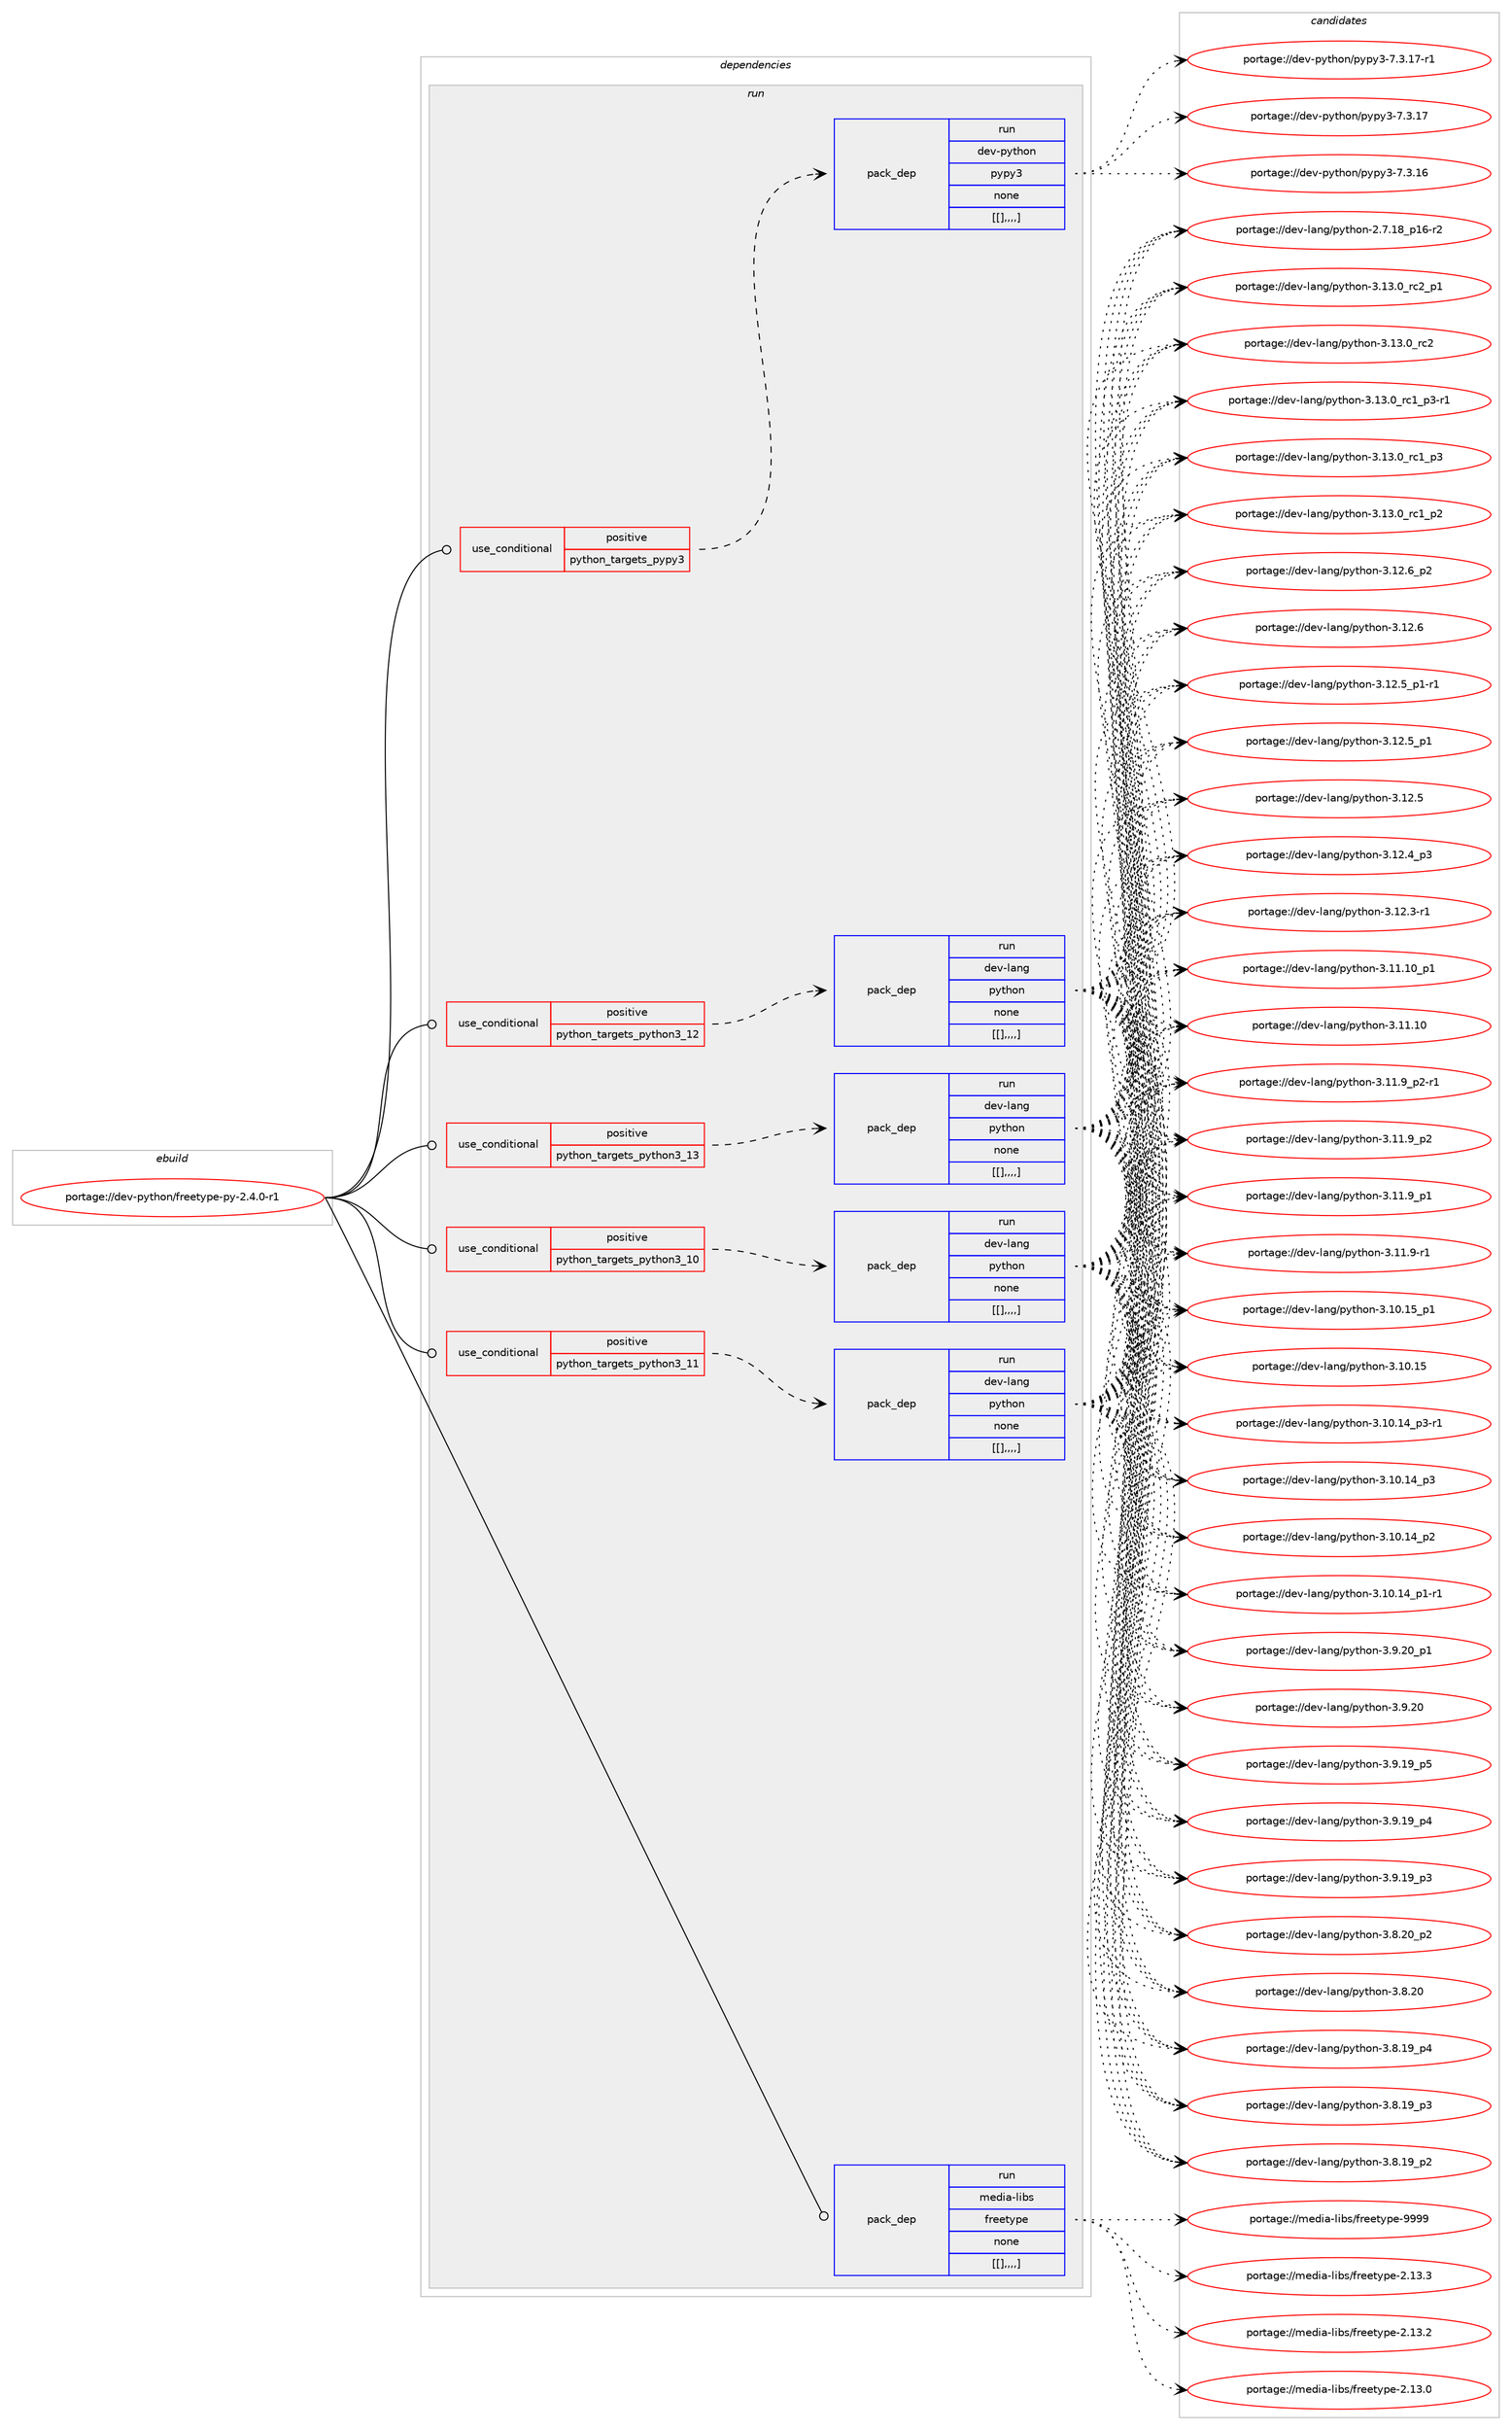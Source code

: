 digraph prolog {

# *************
# Graph options
# *************

newrank=true;
concentrate=true;
compound=true;
graph [rankdir=LR,fontname=Helvetica,fontsize=10,ranksep=1.5];#, ranksep=2.5, nodesep=0.2];
edge  [arrowhead=vee];
node  [fontname=Helvetica,fontsize=10];

# **********
# The ebuild
# **********

subgraph cluster_leftcol {
color=gray;
label=<<i>ebuild</i>>;
id [label="portage://dev-python/freetype-py-2.4.0-r1", color=red, width=4, href="../dev-python/freetype-py-2.4.0-r1.svg"];
}

# ****************
# The dependencies
# ****************

subgraph cluster_midcol {
color=gray;
label=<<i>dependencies</i>>;
subgraph cluster_compile {
fillcolor="#eeeeee";
style=filled;
label=<<i>compile</i>>;
}
subgraph cluster_compileandrun {
fillcolor="#eeeeee";
style=filled;
label=<<i>compile and run</i>>;
}
subgraph cluster_run {
fillcolor="#eeeeee";
style=filled;
label=<<i>run</i>>;
subgraph cond34090 {
dependency148474 [label=<<TABLE BORDER="0" CELLBORDER="1" CELLSPACING="0" CELLPADDING="4"><TR><TD ROWSPAN="3" CELLPADDING="10">use_conditional</TD></TR><TR><TD>positive</TD></TR><TR><TD>python_targets_pypy3</TD></TR></TABLE>>, shape=none, color=red];
subgraph pack113170 {
dependency148475 [label=<<TABLE BORDER="0" CELLBORDER="1" CELLSPACING="0" CELLPADDING="4" WIDTH="220"><TR><TD ROWSPAN="6" CELLPADDING="30">pack_dep</TD></TR><TR><TD WIDTH="110">run</TD></TR><TR><TD>dev-python</TD></TR><TR><TD>pypy3</TD></TR><TR><TD>none</TD></TR><TR><TD>[[],,,,]</TD></TR></TABLE>>, shape=none, color=blue];
}
dependency148474:e -> dependency148475:w [weight=20,style="dashed",arrowhead="vee"];
}
id:e -> dependency148474:w [weight=20,style="solid",arrowhead="odot"];
subgraph cond34091 {
dependency148476 [label=<<TABLE BORDER="0" CELLBORDER="1" CELLSPACING="0" CELLPADDING="4"><TR><TD ROWSPAN="3" CELLPADDING="10">use_conditional</TD></TR><TR><TD>positive</TD></TR><TR><TD>python_targets_python3_10</TD></TR></TABLE>>, shape=none, color=red];
subgraph pack113171 {
dependency148477 [label=<<TABLE BORDER="0" CELLBORDER="1" CELLSPACING="0" CELLPADDING="4" WIDTH="220"><TR><TD ROWSPAN="6" CELLPADDING="30">pack_dep</TD></TR><TR><TD WIDTH="110">run</TD></TR><TR><TD>dev-lang</TD></TR><TR><TD>python</TD></TR><TR><TD>none</TD></TR><TR><TD>[[],,,,]</TD></TR></TABLE>>, shape=none, color=blue];
}
dependency148476:e -> dependency148477:w [weight=20,style="dashed",arrowhead="vee"];
}
id:e -> dependency148476:w [weight=20,style="solid",arrowhead="odot"];
subgraph cond34092 {
dependency148478 [label=<<TABLE BORDER="0" CELLBORDER="1" CELLSPACING="0" CELLPADDING="4"><TR><TD ROWSPAN="3" CELLPADDING="10">use_conditional</TD></TR><TR><TD>positive</TD></TR><TR><TD>python_targets_python3_11</TD></TR></TABLE>>, shape=none, color=red];
subgraph pack113172 {
dependency148479 [label=<<TABLE BORDER="0" CELLBORDER="1" CELLSPACING="0" CELLPADDING="4" WIDTH="220"><TR><TD ROWSPAN="6" CELLPADDING="30">pack_dep</TD></TR><TR><TD WIDTH="110">run</TD></TR><TR><TD>dev-lang</TD></TR><TR><TD>python</TD></TR><TR><TD>none</TD></TR><TR><TD>[[],,,,]</TD></TR></TABLE>>, shape=none, color=blue];
}
dependency148478:e -> dependency148479:w [weight=20,style="dashed",arrowhead="vee"];
}
id:e -> dependency148478:w [weight=20,style="solid",arrowhead="odot"];
subgraph cond34093 {
dependency148480 [label=<<TABLE BORDER="0" CELLBORDER="1" CELLSPACING="0" CELLPADDING="4"><TR><TD ROWSPAN="3" CELLPADDING="10">use_conditional</TD></TR><TR><TD>positive</TD></TR><TR><TD>python_targets_python3_12</TD></TR></TABLE>>, shape=none, color=red];
subgraph pack113173 {
dependency148481 [label=<<TABLE BORDER="0" CELLBORDER="1" CELLSPACING="0" CELLPADDING="4" WIDTH="220"><TR><TD ROWSPAN="6" CELLPADDING="30">pack_dep</TD></TR><TR><TD WIDTH="110">run</TD></TR><TR><TD>dev-lang</TD></TR><TR><TD>python</TD></TR><TR><TD>none</TD></TR><TR><TD>[[],,,,]</TD></TR></TABLE>>, shape=none, color=blue];
}
dependency148480:e -> dependency148481:w [weight=20,style="dashed",arrowhead="vee"];
}
id:e -> dependency148480:w [weight=20,style="solid",arrowhead="odot"];
subgraph cond34094 {
dependency148482 [label=<<TABLE BORDER="0" CELLBORDER="1" CELLSPACING="0" CELLPADDING="4"><TR><TD ROWSPAN="3" CELLPADDING="10">use_conditional</TD></TR><TR><TD>positive</TD></TR><TR><TD>python_targets_python3_13</TD></TR></TABLE>>, shape=none, color=red];
subgraph pack113174 {
dependency148483 [label=<<TABLE BORDER="0" CELLBORDER="1" CELLSPACING="0" CELLPADDING="4" WIDTH="220"><TR><TD ROWSPAN="6" CELLPADDING="30">pack_dep</TD></TR><TR><TD WIDTH="110">run</TD></TR><TR><TD>dev-lang</TD></TR><TR><TD>python</TD></TR><TR><TD>none</TD></TR><TR><TD>[[],,,,]</TD></TR></TABLE>>, shape=none, color=blue];
}
dependency148482:e -> dependency148483:w [weight=20,style="dashed",arrowhead="vee"];
}
id:e -> dependency148482:w [weight=20,style="solid",arrowhead="odot"];
subgraph pack113175 {
dependency148484 [label=<<TABLE BORDER="0" CELLBORDER="1" CELLSPACING="0" CELLPADDING="4" WIDTH="220"><TR><TD ROWSPAN="6" CELLPADDING="30">pack_dep</TD></TR><TR><TD WIDTH="110">run</TD></TR><TR><TD>media-libs</TD></TR><TR><TD>freetype</TD></TR><TR><TD>none</TD></TR><TR><TD>[[],,,,]</TD></TR></TABLE>>, shape=none, color=blue];
}
id:e -> dependency148484:w [weight=20,style="solid",arrowhead="odot"];
}
}

# **************
# The candidates
# **************

subgraph cluster_choices {
rank=same;
color=gray;
label=<<i>candidates</i>>;

subgraph choice113170 {
color=black;
nodesep=1;
choice100101118451121211161041111104711212111212151455546514649554511449 [label="portage://dev-python/pypy3-7.3.17-r1", color=red, width=4,href="../dev-python/pypy3-7.3.17-r1.svg"];
choice10010111845112121116104111110471121211121215145554651464955 [label="portage://dev-python/pypy3-7.3.17", color=red, width=4,href="../dev-python/pypy3-7.3.17.svg"];
choice10010111845112121116104111110471121211121215145554651464954 [label="portage://dev-python/pypy3-7.3.16", color=red, width=4,href="../dev-python/pypy3-7.3.16.svg"];
dependency148475:e -> choice100101118451121211161041111104711212111212151455546514649554511449:w [style=dotted,weight="100"];
dependency148475:e -> choice10010111845112121116104111110471121211121215145554651464955:w [style=dotted,weight="100"];
dependency148475:e -> choice10010111845112121116104111110471121211121215145554651464954:w [style=dotted,weight="100"];
}
subgraph choice113171 {
color=black;
nodesep=1;
choice100101118451089711010347112121116104111110455146495146489511499509511249 [label="portage://dev-lang/python-3.13.0_rc2_p1", color=red, width=4,href="../dev-lang/python-3.13.0_rc2_p1.svg"];
choice10010111845108971101034711212111610411111045514649514648951149950 [label="portage://dev-lang/python-3.13.0_rc2", color=red, width=4,href="../dev-lang/python-3.13.0_rc2.svg"];
choice1001011184510897110103471121211161041111104551464951464895114994995112514511449 [label="portage://dev-lang/python-3.13.0_rc1_p3-r1", color=red, width=4,href="../dev-lang/python-3.13.0_rc1_p3-r1.svg"];
choice100101118451089711010347112121116104111110455146495146489511499499511251 [label="portage://dev-lang/python-3.13.0_rc1_p3", color=red, width=4,href="../dev-lang/python-3.13.0_rc1_p3.svg"];
choice100101118451089711010347112121116104111110455146495146489511499499511250 [label="portage://dev-lang/python-3.13.0_rc1_p2", color=red, width=4,href="../dev-lang/python-3.13.0_rc1_p2.svg"];
choice100101118451089711010347112121116104111110455146495046549511250 [label="portage://dev-lang/python-3.12.6_p2", color=red, width=4,href="../dev-lang/python-3.12.6_p2.svg"];
choice10010111845108971101034711212111610411111045514649504654 [label="portage://dev-lang/python-3.12.6", color=red, width=4,href="../dev-lang/python-3.12.6.svg"];
choice1001011184510897110103471121211161041111104551464950465395112494511449 [label="portage://dev-lang/python-3.12.5_p1-r1", color=red, width=4,href="../dev-lang/python-3.12.5_p1-r1.svg"];
choice100101118451089711010347112121116104111110455146495046539511249 [label="portage://dev-lang/python-3.12.5_p1", color=red, width=4,href="../dev-lang/python-3.12.5_p1.svg"];
choice10010111845108971101034711212111610411111045514649504653 [label="portage://dev-lang/python-3.12.5", color=red, width=4,href="../dev-lang/python-3.12.5.svg"];
choice100101118451089711010347112121116104111110455146495046529511251 [label="portage://dev-lang/python-3.12.4_p3", color=red, width=4,href="../dev-lang/python-3.12.4_p3.svg"];
choice100101118451089711010347112121116104111110455146495046514511449 [label="portage://dev-lang/python-3.12.3-r1", color=red, width=4,href="../dev-lang/python-3.12.3-r1.svg"];
choice10010111845108971101034711212111610411111045514649494649489511249 [label="portage://dev-lang/python-3.11.10_p1", color=red, width=4,href="../dev-lang/python-3.11.10_p1.svg"];
choice1001011184510897110103471121211161041111104551464949464948 [label="portage://dev-lang/python-3.11.10", color=red, width=4,href="../dev-lang/python-3.11.10.svg"];
choice1001011184510897110103471121211161041111104551464949465795112504511449 [label="portage://dev-lang/python-3.11.9_p2-r1", color=red, width=4,href="../dev-lang/python-3.11.9_p2-r1.svg"];
choice100101118451089711010347112121116104111110455146494946579511250 [label="portage://dev-lang/python-3.11.9_p2", color=red, width=4,href="../dev-lang/python-3.11.9_p2.svg"];
choice100101118451089711010347112121116104111110455146494946579511249 [label="portage://dev-lang/python-3.11.9_p1", color=red, width=4,href="../dev-lang/python-3.11.9_p1.svg"];
choice100101118451089711010347112121116104111110455146494946574511449 [label="portage://dev-lang/python-3.11.9-r1", color=red, width=4,href="../dev-lang/python-3.11.9-r1.svg"];
choice10010111845108971101034711212111610411111045514649484649539511249 [label="portage://dev-lang/python-3.10.15_p1", color=red, width=4,href="../dev-lang/python-3.10.15_p1.svg"];
choice1001011184510897110103471121211161041111104551464948464953 [label="portage://dev-lang/python-3.10.15", color=red, width=4,href="../dev-lang/python-3.10.15.svg"];
choice100101118451089711010347112121116104111110455146494846495295112514511449 [label="portage://dev-lang/python-3.10.14_p3-r1", color=red, width=4,href="../dev-lang/python-3.10.14_p3-r1.svg"];
choice10010111845108971101034711212111610411111045514649484649529511251 [label="portage://dev-lang/python-3.10.14_p3", color=red, width=4,href="../dev-lang/python-3.10.14_p3.svg"];
choice10010111845108971101034711212111610411111045514649484649529511250 [label="portage://dev-lang/python-3.10.14_p2", color=red, width=4,href="../dev-lang/python-3.10.14_p2.svg"];
choice100101118451089711010347112121116104111110455146494846495295112494511449 [label="portage://dev-lang/python-3.10.14_p1-r1", color=red, width=4,href="../dev-lang/python-3.10.14_p1-r1.svg"];
choice100101118451089711010347112121116104111110455146574650489511249 [label="portage://dev-lang/python-3.9.20_p1", color=red, width=4,href="../dev-lang/python-3.9.20_p1.svg"];
choice10010111845108971101034711212111610411111045514657465048 [label="portage://dev-lang/python-3.9.20", color=red, width=4,href="../dev-lang/python-3.9.20.svg"];
choice100101118451089711010347112121116104111110455146574649579511253 [label="portage://dev-lang/python-3.9.19_p5", color=red, width=4,href="../dev-lang/python-3.9.19_p5.svg"];
choice100101118451089711010347112121116104111110455146574649579511252 [label="portage://dev-lang/python-3.9.19_p4", color=red, width=4,href="../dev-lang/python-3.9.19_p4.svg"];
choice100101118451089711010347112121116104111110455146574649579511251 [label="portage://dev-lang/python-3.9.19_p3", color=red, width=4,href="../dev-lang/python-3.9.19_p3.svg"];
choice100101118451089711010347112121116104111110455146564650489511250 [label="portage://dev-lang/python-3.8.20_p2", color=red, width=4,href="../dev-lang/python-3.8.20_p2.svg"];
choice10010111845108971101034711212111610411111045514656465048 [label="portage://dev-lang/python-3.8.20", color=red, width=4,href="../dev-lang/python-3.8.20.svg"];
choice100101118451089711010347112121116104111110455146564649579511252 [label="portage://dev-lang/python-3.8.19_p4", color=red, width=4,href="../dev-lang/python-3.8.19_p4.svg"];
choice100101118451089711010347112121116104111110455146564649579511251 [label="portage://dev-lang/python-3.8.19_p3", color=red, width=4,href="../dev-lang/python-3.8.19_p3.svg"];
choice100101118451089711010347112121116104111110455146564649579511250 [label="portage://dev-lang/python-3.8.19_p2", color=red, width=4,href="../dev-lang/python-3.8.19_p2.svg"];
choice100101118451089711010347112121116104111110455046554649569511249544511450 [label="portage://dev-lang/python-2.7.18_p16-r2", color=red, width=4,href="../dev-lang/python-2.7.18_p16-r2.svg"];
dependency148477:e -> choice100101118451089711010347112121116104111110455146495146489511499509511249:w [style=dotted,weight="100"];
dependency148477:e -> choice10010111845108971101034711212111610411111045514649514648951149950:w [style=dotted,weight="100"];
dependency148477:e -> choice1001011184510897110103471121211161041111104551464951464895114994995112514511449:w [style=dotted,weight="100"];
dependency148477:e -> choice100101118451089711010347112121116104111110455146495146489511499499511251:w [style=dotted,weight="100"];
dependency148477:e -> choice100101118451089711010347112121116104111110455146495146489511499499511250:w [style=dotted,weight="100"];
dependency148477:e -> choice100101118451089711010347112121116104111110455146495046549511250:w [style=dotted,weight="100"];
dependency148477:e -> choice10010111845108971101034711212111610411111045514649504654:w [style=dotted,weight="100"];
dependency148477:e -> choice1001011184510897110103471121211161041111104551464950465395112494511449:w [style=dotted,weight="100"];
dependency148477:e -> choice100101118451089711010347112121116104111110455146495046539511249:w [style=dotted,weight="100"];
dependency148477:e -> choice10010111845108971101034711212111610411111045514649504653:w [style=dotted,weight="100"];
dependency148477:e -> choice100101118451089711010347112121116104111110455146495046529511251:w [style=dotted,weight="100"];
dependency148477:e -> choice100101118451089711010347112121116104111110455146495046514511449:w [style=dotted,weight="100"];
dependency148477:e -> choice10010111845108971101034711212111610411111045514649494649489511249:w [style=dotted,weight="100"];
dependency148477:e -> choice1001011184510897110103471121211161041111104551464949464948:w [style=dotted,weight="100"];
dependency148477:e -> choice1001011184510897110103471121211161041111104551464949465795112504511449:w [style=dotted,weight="100"];
dependency148477:e -> choice100101118451089711010347112121116104111110455146494946579511250:w [style=dotted,weight="100"];
dependency148477:e -> choice100101118451089711010347112121116104111110455146494946579511249:w [style=dotted,weight="100"];
dependency148477:e -> choice100101118451089711010347112121116104111110455146494946574511449:w [style=dotted,weight="100"];
dependency148477:e -> choice10010111845108971101034711212111610411111045514649484649539511249:w [style=dotted,weight="100"];
dependency148477:e -> choice1001011184510897110103471121211161041111104551464948464953:w [style=dotted,weight="100"];
dependency148477:e -> choice100101118451089711010347112121116104111110455146494846495295112514511449:w [style=dotted,weight="100"];
dependency148477:e -> choice10010111845108971101034711212111610411111045514649484649529511251:w [style=dotted,weight="100"];
dependency148477:e -> choice10010111845108971101034711212111610411111045514649484649529511250:w [style=dotted,weight="100"];
dependency148477:e -> choice100101118451089711010347112121116104111110455146494846495295112494511449:w [style=dotted,weight="100"];
dependency148477:e -> choice100101118451089711010347112121116104111110455146574650489511249:w [style=dotted,weight="100"];
dependency148477:e -> choice10010111845108971101034711212111610411111045514657465048:w [style=dotted,weight="100"];
dependency148477:e -> choice100101118451089711010347112121116104111110455146574649579511253:w [style=dotted,weight="100"];
dependency148477:e -> choice100101118451089711010347112121116104111110455146574649579511252:w [style=dotted,weight="100"];
dependency148477:e -> choice100101118451089711010347112121116104111110455146574649579511251:w [style=dotted,weight="100"];
dependency148477:e -> choice100101118451089711010347112121116104111110455146564650489511250:w [style=dotted,weight="100"];
dependency148477:e -> choice10010111845108971101034711212111610411111045514656465048:w [style=dotted,weight="100"];
dependency148477:e -> choice100101118451089711010347112121116104111110455146564649579511252:w [style=dotted,weight="100"];
dependency148477:e -> choice100101118451089711010347112121116104111110455146564649579511251:w [style=dotted,weight="100"];
dependency148477:e -> choice100101118451089711010347112121116104111110455146564649579511250:w [style=dotted,weight="100"];
dependency148477:e -> choice100101118451089711010347112121116104111110455046554649569511249544511450:w [style=dotted,weight="100"];
}
subgraph choice113172 {
color=black;
nodesep=1;
choice100101118451089711010347112121116104111110455146495146489511499509511249 [label="portage://dev-lang/python-3.13.0_rc2_p1", color=red, width=4,href="../dev-lang/python-3.13.0_rc2_p1.svg"];
choice10010111845108971101034711212111610411111045514649514648951149950 [label="portage://dev-lang/python-3.13.0_rc2", color=red, width=4,href="../dev-lang/python-3.13.0_rc2.svg"];
choice1001011184510897110103471121211161041111104551464951464895114994995112514511449 [label="portage://dev-lang/python-3.13.0_rc1_p3-r1", color=red, width=4,href="../dev-lang/python-3.13.0_rc1_p3-r1.svg"];
choice100101118451089711010347112121116104111110455146495146489511499499511251 [label="portage://dev-lang/python-3.13.0_rc1_p3", color=red, width=4,href="../dev-lang/python-3.13.0_rc1_p3.svg"];
choice100101118451089711010347112121116104111110455146495146489511499499511250 [label="portage://dev-lang/python-3.13.0_rc1_p2", color=red, width=4,href="../dev-lang/python-3.13.0_rc1_p2.svg"];
choice100101118451089711010347112121116104111110455146495046549511250 [label="portage://dev-lang/python-3.12.6_p2", color=red, width=4,href="../dev-lang/python-3.12.6_p2.svg"];
choice10010111845108971101034711212111610411111045514649504654 [label="portage://dev-lang/python-3.12.6", color=red, width=4,href="../dev-lang/python-3.12.6.svg"];
choice1001011184510897110103471121211161041111104551464950465395112494511449 [label="portage://dev-lang/python-3.12.5_p1-r1", color=red, width=4,href="../dev-lang/python-3.12.5_p1-r1.svg"];
choice100101118451089711010347112121116104111110455146495046539511249 [label="portage://dev-lang/python-3.12.5_p1", color=red, width=4,href="../dev-lang/python-3.12.5_p1.svg"];
choice10010111845108971101034711212111610411111045514649504653 [label="portage://dev-lang/python-3.12.5", color=red, width=4,href="../dev-lang/python-3.12.5.svg"];
choice100101118451089711010347112121116104111110455146495046529511251 [label="portage://dev-lang/python-3.12.4_p3", color=red, width=4,href="../dev-lang/python-3.12.4_p3.svg"];
choice100101118451089711010347112121116104111110455146495046514511449 [label="portage://dev-lang/python-3.12.3-r1", color=red, width=4,href="../dev-lang/python-3.12.3-r1.svg"];
choice10010111845108971101034711212111610411111045514649494649489511249 [label="portage://dev-lang/python-3.11.10_p1", color=red, width=4,href="../dev-lang/python-3.11.10_p1.svg"];
choice1001011184510897110103471121211161041111104551464949464948 [label="portage://dev-lang/python-3.11.10", color=red, width=4,href="../dev-lang/python-3.11.10.svg"];
choice1001011184510897110103471121211161041111104551464949465795112504511449 [label="portage://dev-lang/python-3.11.9_p2-r1", color=red, width=4,href="../dev-lang/python-3.11.9_p2-r1.svg"];
choice100101118451089711010347112121116104111110455146494946579511250 [label="portage://dev-lang/python-3.11.9_p2", color=red, width=4,href="../dev-lang/python-3.11.9_p2.svg"];
choice100101118451089711010347112121116104111110455146494946579511249 [label="portage://dev-lang/python-3.11.9_p1", color=red, width=4,href="../dev-lang/python-3.11.9_p1.svg"];
choice100101118451089711010347112121116104111110455146494946574511449 [label="portage://dev-lang/python-3.11.9-r1", color=red, width=4,href="../dev-lang/python-3.11.9-r1.svg"];
choice10010111845108971101034711212111610411111045514649484649539511249 [label="portage://dev-lang/python-3.10.15_p1", color=red, width=4,href="../dev-lang/python-3.10.15_p1.svg"];
choice1001011184510897110103471121211161041111104551464948464953 [label="portage://dev-lang/python-3.10.15", color=red, width=4,href="../dev-lang/python-3.10.15.svg"];
choice100101118451089711010347112121116104111110455146494846495295112514511449 [label="portage://dev-lang/python-3.10.14_p3-r1", color=red, width=4,href="../dev-lang/python-3.10.14_p3-r1.svg"];
choice10010111845108971101034711212111610411111045514649484649529511251 [label="portage://dev-lang/python-3.10.14_p3", color=red, width=4,href="../dev-lang/python-3.10.14_p3.svg"];
choice10010111845108971101034711212111610411111045514649484649529511250 [label="portage://dev-lang/python-3.10.14_p2", color=red, width=4,href="../dev-lang/python-3.10.14_p2.svg"];
choice100101118451089711010347112121116104111110455146494846495295112494511449 [label="portage://dev-lang/python-3.10.14_p1-r1", color=red, width=4,href="../dev-lang/python-3.10.14_p1-r1.svg"];
choice100101118451089711010347112121116104111110455146574650489511249 [label="portage://dev-lang/python-3.9.20_p1", color=red, width=4,href="../dev-lang/python-3.9.20_p1.svg"];
choice10010111845108971101034711212111610411111045514657465048 [label="portage://dev-lang/python-3.9.20", color=red, width=4,href="../dev-lang/python-3.9.20.svg"];
choice100101118451089711010347112121116104111110455146574649579511253 [label="portage://dev-lang/python-3.9.19_p5", color=red, width=4,href="../dev-lang/python-3.9.19_p5.svg"];
choice100101118451089711010347112121116104111110455146574649579511252 [label="portage://dev-lang/python-3.9.19_p4", color=red, width=4,href="../dev-lang/python-3.9.19_p4.svg"];
choice100101118451089711010347112121116104111110455146574649579511251 [label="portage://dev-lang/python-3.9.19_p3", color=red, width=4,href="../dev-lang/python-3.9.19_p3.svg"];
choice100101118451089711010347112121116104111110455146564650489511250 [label="portage://dev-lang/python-3.8.20_p2", color=red, width=4,href="../dev-lang/python-3.8.20_p2.svg"];
choice10010111845108971101034711212111610411111045514656465048 [label="portage://dev-lang/python-3.8.20", color=red, width=4,href="../dev-lang/python-3.8.20.svg"];
choice100101118451089711010347112121116104111110455146564649579511252 [label="portage://dev-lang/python-3.8.19_p4", color=red, width=4,href="../dev-lang/python-3.8.19_p4.svg"];
choice100101118451089711010347112121116104111110455146564649579511251 [label="portage://dev-lang/python-3.8.19_p3", color=red, width=4,href="../dev-lang/python-3.8.19_p3.svg"];
choice100101118451089711010347112121116104111110455146564649579511250 [label="portage://dev-lang/python-3.8.19_p2", color=red, width=4,href="../dev-lang/python-3.8.19_p2.svg"];
choice100101118451089711010347112121116104111110455046554649569511249544511450 [label="portage://dev-lang/python-2.7.18_p16-r2", color=red, width=4,href="../dev-lang/python-2.7.18_p16-r2.svg"];
dependency148479:e -> choice100101118451089711010347112121116104111110455146495146489511499509511249:w [style=dotted,weight="100"];
dependency148479:e -> choice10010111845108971101034711212111610411111045514649514648951149950:w [style=dotted,weight="100"];
dependency148479:e -> choice1001011184510897110103471121211161041111104551464951464895114994995112514511449:w [style=dotted,weight="100"];
dependency148479:e -> choice100101118451089711010347112121116104111110455146495146489511499499511251:w [style=dotted,weight="100"];
dependency148479:e -> choice100101118451089711010347112121116104111110455146495146489511499499511250:w [style=dotted,weight="100"];
dependency148479:e -> choice100101118451089711010347112121116104111110455146495046549511250:w [style=dotted,weight="100"];
dependency148479:e -> choice10010111845108971101034711212111610411111045514649504654:w [style=dotted,weight="100"];
dependency148479:e -> choice1001011184510897110103471121211161041111104551464950465395112494511449:w [style=dotted,weight="100"];
dependency148479:e -> choice100101118451089711010347112121116104111110455146495046539511249:w [style=dotted,weight="100"];
dependency148479:e -> choice10010111845108971101034711212111610411111045514649504653:w [style=dotted,weight="100"];
dependency148479:e -> choice100101118451089711010347112121116104111110455146495046529511251:w [style=dotted,weight="100"];
dependency148479:e -> choice100101118451089711010347112121116104111110455146495046514511449:w [style=dotted,weight="100"];
dependency148479:e -> choice10010111845108971101034711212111610411111045514649494649489511249:w [style=dotted,weight="100"];
dependency148479:e -> choice1001011184510897110103471121211161041111104551464949464948:w [style=dotted,weight="100"];
dependency148479:e -> choice1001011184510897110103471121211161041111104551464949465795112504511449:w [style=dotted,weight="100"];
dependency148479:e -> choice100101118451089711010347112121116104111110455146494946579511250:w [style=dotted,weight="100"];
dependency148479:e -> choice100101118451089711010347112121116104111110455146494946579511249:w [style=dotted,weight="100"];
dependency148479:e -> choice100101118451089711010347112121116104111110455146494946574511449:w [style=dotted,weight="100"];
dependency148479:e -> choice10010111845108971101034711212111610411111045514649484649539511249:w [style=dotted,weight="100"];
dependency148479:e -> choice1001011184510897110103471121211161041111104551464948464953:w [style=dotted,weight="100"];
dependency148479:e -> choice100101118451089711010347112121116104111110455146494846495295112514511449:w [style=dotted,weight="100"];
dependency148479:e -> choice10010111845108971101034711212111610411111045514649484649529511251:w [style=dotted,weight="100"];
dependency148479:e -> choice10010111845108971101034711212111610411111045514649484649529511250:w [style=dotted,weight="100"];
dependency148479:e -> choice100101118451089711010347112121116104111110455146494846495295112494511449:w [style=dotted,weight="100"];
dependency148479:e -> choice100101118451089711010347112121116104111110455146574650489511249:w [style=dotted,weight="100"];
dependency148479:e -> choice10010111845108971101034711212111610411111045514657465048:w [style=dotted,weight="100"];
dependency148479:e -> choice100101118451089711010347112121116104111110455146574649579511253:w [style=dotted,weight="100"];
dependency148479:e -> choice100101118451089711010347112121116104111110455146574649579511252:w [style=dotted,weight="100"];
dependency148479:e -> choice100101118451089711010347112121116104111110455146574649579511251:w [style=dotted,weight="100"];
dependency148479:e -> choice100101118451089711010347112121116104111110455146564650489511250:w [style=dotted,weight="100"];
dependency148479:e -> choice10010111845108971101034711212111610411111045514656465048:w [style=dotted,weight="100"];
dependency148479:e -> choice100101118451089711010347112121116104111110455146564649579511252:w [style=dotted,weight="100"];
dependency148479:e -> choice100101118451089711010347112121116104111110455146564649579511251:w [style=dotted,weight="100"];
dependency148479:e -> choice100101118451089711010347112121116104111110455146564649579511250:w [style=dotted,weight="100"];
dependency148479:e -> choice100101118451089711010347112121116104111110455046554649569511249544511450:w [style=dotted,weight="100"];
}
subgraph choice113173 {
color=black;
nodesep=1;
choice100101118451089711010347112121116104111110455146495146489511499509511249 [label="portage://dev-lang/python-3.13.0_rc2_p1", color=red, width=4,href="../dev-lang/python-3.13.0_rc2_p1.svg"];
choice10010111845108971101034711212111610411111045514649514648951149950 [label="portage://dev-lang/python-3.13.0_rc2", color=red, width=4,href="../dev-lang/python-3.13.0_rc2.svg"];
choice1001011184510897110103471121211161041111104551464951464895114994995112514511449 [label="portage://dev-lang/python-3.13.0_rc1_p3-r1", color=red, width=4,href="../dev-lang/python-3.13.0_rc1_p3-r1.svg"];
choice100101118451089711010347112121116104111110455146495146489511499499511251 [label="portage://dev-lang/python-3.13.0_rc1_p3", color=red, width=4,href="../dev-lang/python-3.13.0_rc1_p3.svg"];
choice100101118451089711010347112121116104111110455146495146489511499499511250 [label="portage://dev-lang/python-3.13.0_rc1_p2", color=red, width=4,href="../dev-lang/python-3.13.0_rc1_p2.svg"];
choice100101118451089711010347112121116104111110455146495046549511250 [label="portage://dev-lang/python-3.12.6_p2", color=red, width=4,href="../dev-lang/python-3.12.6_p2.svg"];
choice10010111845108971101034711212111610411111045514649504654 [label="portage://dev-lang/python-3.12.6", color=red, width=4,href="../dev-lang/python-3.12.6.svg"];
choice1001011184510897110103471121211161041111104551464950465395112494511449 [label="portage://dev-lang/python-3.12.5_p1-r1", color=red, width=4,href="../dev-lang/python-3.12.5_p1-r1.svg"];
choice100101118451089711010347112121116104111110455146495046539511249 [label="portage://dev-lang/python-3.12.5_p1", color=red, width=4,href="../dev-lang/python-3.12.5_p1.svg"];
choice10010111845108971101034711212111610411111045514649504653 [label="portage://dev-lang/python-3.12.5", color=red, width=4,href="../dev-lang/python-3.12.5.svg"];
choice100101118451089711010347112121116104111110455146495046529511251 [label="portage://dev-lang/python-3.12.4_p3", color=red, width=4,href="../dev-lang/python-3.12.4_p3.svg"];
choice100101118451089711010347112121116104111110455146495046514511449 [label="portage://dev-lang/python-3.12.3-r1", color=red, width=4,href="../dev-lang/python-3.12.3-r1.svg"];
choice10010111845108971101034711212111610411111045514649494649489511249 [label="portage://dev-lang/python-3.11.10_p1", color=red, width=4,href="../dev-lang/python-3.11.10_p1.svg"];
choice1001011184510897110103471121211161041111104551464949464948 [label="portage://dev-lang/python-3.11.10", color=red, width=4,href="../dev-lang/python-3.11.10.svg"];
choice1001011184510897110103471121211161041111104551464949465795112504511449 [label="portage://dev-lang/python-3.11.9_p2-r1", color=red, width=4,href="../dev-lang/python-3.11.9_p2-r1.svg"];
choice100101118451089711010347112121116104111110455146494946579511250 [label="portage://dev-lang/python-3.11.9_p2", color=red, width=4,href="../dev-lang/python-3.11.9_p2.svg"];
choice100101118451089711010347112121116104111110455146494946579511249 [label="portage://dev-lang/python-3.11.9_p1", color=red, width=4,href="../dev-lang/python-3.11.9_p1.svg"];
choice100101118451089711010347112121116104111110455146494946574511449 [label="portage://dev-lang/python-3.11.9-r1", color=red, width=4,href="../dev-lang/python-3.11.9-r1.svg"];
choice10010111845108971101034711212111610411111045514649484649539511249 [label="portage://dev-lang/python-3.10.15_p1", color=red, width=4,href="../dev-lang/python-3.10.15_p1.svg"];
choice1001011184510897110103471121211161041111104551464948464953 [label="portage://dev-lang/python-3.10.15", color=red, width=4,href="../dev-lang/python-3.10.15.svg"];
choice100101118451089711010347112121116104111110455146494846495295112514511449 [label="portage://dev-lang/python-3.10.14_p3-r1", color=red, width=4,href="../dev-lang/python-3.10.14_p3-r1.svg"];
choice10010111845108971101034711212111610411111045514649484649529511251 [label="portage://dev-lang/python-3.10.14_p3", color=red, width=4,href="../dev-lang/python-3.10.14_p3.svg"];
choice10010111845108971101034711212111610411111045514649484649529511250 [label="portage://dev-lang/python-3.10.14_p2", color=red, width=4,href="../dev-lang/python-3.10.14_p2.svg"];
choice100101118451089711010347112121116104111110455146494846495295112494511449 [label="portage://dev-lang/python-3.10.14_p1-r1", color=red, width=4,href="../dev-lang/python-3.10.14_p1-r1.svg"];
choice100101118451089711010347112121116104111110455146574650489511249 [label="portage://dev-lang/python-3.9.20_p1", color=red, width=4,href="../dev-lang/python-3.9.20_p1.svg"];
choice10010111845108971101034711212111610411111045514657465048 [label="portage://dev-lang/python-3.9.20", color=red, width=4,href="../dev-lang/python-3.9.20.svg"];
choice100101118451089711010347112121116104111110455146574649579511253 [label="portage://dev-lang/python-3.9.19_p5", color=red, width=4,href="../dev-lang/python-3.9.19_p5.svg"];
choice100101118451089711010347112121116104111110455146574649579511252 [label="portage://dev-lang/python-3.9.19_p4", color=red, width=4,href="../dev-lang/python-3.9.19_p4.svg"];
choice100101118451089711010347112121116104111110455146574649579511251 [label="portage://dev-lang/python-3.9.19_p3", color=red, width=4,href="../dev-lang/python-3.9.19_p3.svg"];
choice100101118451089711010347112121116104111110455146564650489511250 [label="portage://dev-lang/python-3.8.20_p2", color=red, width=4,href="../dev-lang/python-3.8.20_p2.svg"];
choice10010111845108971101034711212111610411111045514656465048 [label="portage://dev-lang/python-3.8.20", color=red, width=4,href="../dev-lang/python-3.8.20.svg"];
choice100101118451089711010347112121116104111110455146564649579511252 [label="portage://dev-lang/python-3.8.19_p4", color=red, width=4,href="../dev-lang/python-3.8.19_p4.svg"];
choice100101118451089711010347112121116104111110455146564649579511251 [label="portage://dev-lang/python-3.8.19_p3", color=red, width=4,href="../dev-lang/python-3.8.19_p3.svg"];
choice100101118451089711010347112121116104111110455146564649579511250 [label="portage://dev-lang/python-3.8.19_p2", color=red, width=4,href="../dev-lang/python-3.8.19_p2.svg"];
choice100101118451089711010347112121116104111110455046554649569511249544511450 [label="portage://dev-lang/python-2.7.18_p16-r2", color=red, width=4,href="../dev-lang/python-2.7.18_p16-r2.svg"];
dependency148481:e -> choice100101118451089711010347112121116104111110455146495146489511499509511249:w [style=dotted,weight="100"];
dependency148481:e -> choice10010111845108971101034711212111610411111045514649514648951149950:w [style=dotted,weight="100"];
dependency148481:e -> choice1001011184510897110103471121211161041111104551464951464895114994995112514511449:w [style=dotted,weight="100"];
dependency148481:e -> choice100101118451089711010347112121116104111110455146495146489511499499511251:w [style=dotted,weight="100"];
dependency148481:e -> choice100101118451089711010347112121116104111110455146495146489511499499511250:w [style=dotted,weight="100"];
dependency148481:e -> choice100101118451089711010347112121116104111110455146495046549511250:w [style=dotted,weight="100"];
dependency148481:e -> choice10010111845108971101034711212111610411111045514649504654:w [style=dotted,weight="100"];
dependency148481:e -> choice1001011184510897110103471121211161041111104551464950465395112494511449:w [style=dotted,weight="100"];
dependency148481:e -> choice100101118451089711010347112121116104111110455146495046539511249:w [style=dotted,weight="100"];
dependency148481:e -> choice10010111845108971101034711212111610411111045514649504653:w [style=dotted,weight="100"];
dependency148481:e -> choice100101118451089711010347112121116104111110455146495046529511251:w [style=dotted,weight="100"];
dependency148481:e -> choice100101118451089711010347112121116104111110455146495046514511449:w [style=dotted,weight="100"];
dependency148481:e -> choice10010111845108971101034711212111610411111045514649494649489511249:w [style=dotted,weight="100"];
dependency148481:e -> choice1001011184510897110103471121211161041111104551464949464948:w [style=dotted,weight="100"];
dependency148481:e -> choice1001011184510897110103471121211161041111104551464949465795112504511449:w [style=dotted,weight="100"];
dependency148481:e -> choice100101118451089711010347112121116104111110455146494946579511250:w [style=dotted,weight="100"];
dependency148481:e -> choice100101118451089711010347112121116104111110455146494946579511249:w [style=dotted,weight="100"];
dependency148481:e -> choice100101118451089711010347112121116104111110455146494946574511449:w [style=dotted,weight="100"];
dependency148481:e -> choice10010111845108971101034711212111610411111045514649484649539511249:w [style=dotted,weight="100"];
dependency148481:e -> choice1001011184510897110103471121211161041111104551464948464953:w [style=dotted,weight="100"];
dependency148481:e -> choice100101118451089711010347112121116104111110455146494846495295112514511449:w [style=dotted,weight="100"];
dependency148481:e -> choice10010111845108971101034711212111610411111045514649484649529511251:w [style=dotted,weight="100"];
dependency148481:e -> choice10010111845108971101034711212111610411111045514649484649529511250:w [style=dotted,weight="100"];
dependency148481:e -> choice100101118451089711010347112121116104111110455146494846495295112494511449:w [style=dotted,weight="100"];
dependency148481:e -> choice100101118451089711010347112121116104111110455146574650489511249:w [style=dotted,weight="100"];
dependency148481:e -> choice10010111845108971101034711212111610411111045514657465048:w [style=dotted,weight="100"];
dependency148481:e -> choice100101118451089711010347112121116104111110455146574649579511253:w [style=dotted,weight="100"];
dependency148481:e -> choice100101118451089711010347112121116104111110455146574649579511252:w [style=dotted,weight="100"];
dependency148481:e -> choice100101118451089711010347112121116104111110455146574649579511251:w [style=dotted,weight="100"];
dependency148481:e -> choice100101118451089711010347112121116104111110455146564650489511250:w [style=dotted,weight="100"];
dependency148481:e -> choice10010111845108971101034711212111610411111045514656465048:w [style=dotted,weight="100"];
dependency148481:e -> choice100101118451089711010347112121116104111110455146564649579511252:w [style=dotted,weight="100"];
dependency148481:e -> choice100101118451089711010347112121116104111110455146564649579511251:w [style=dotted,weight="100"];
dependency148481:e -> choice100101118451089711010347112121116104111110455146564649579511250:w [style=dotted,weight="100"];
dependency148481:e -> choice100101118451089711010347112121116104111110455046554649569511249544511450:w [style=dotted,weight="100"];
}
subgraph choice113174 {
color=black;
nodesep=1;
choice100101118451089711010347112121116104111110455146495146489511499509511249 [label="portage://dev-lang/python-3.13.0_rc2_p1", color=red, width=4,href="../dev-lang/python-3.13.0_rc2_p1.svg"];
choice10010111845108971101034711212111610411111045514649514648951149950 [label="portage://dev-lang/python-3.13.0_rc2", color=red, width=4,href="../dev-lang/python-3.13.0_rc2.svg"];
choice1001011184510897110103471121211161041111104551464951464895114994995112514511449 [label="portage://dev-lang/python-3.13.0_rc1_p3-r1", color=red, width=4,href="../dev-lang/python-3.13.0_rc1_p3-r1.svg"];
choice100101118451089711010347112121116104111110455146495146489511499499511251 [label="portage://dev-lang/python-3.13.0_rc1_p3", color=red, width=4,href="../dev-lang/python-3.13.0_rc1_p3.svg"];
choice100101118451089711010347112121116104111110455146495146489511499499511250 [label="portage://dev-lang/python-3.13.0_rc1_p2", color=red, width=4,href="../dev-lang/python-3.13.0_rc1_p2.svg"];
choice100101118451089711010347112121116104111110455146495046549511250 [label="portage://dev-lang/python-3.12.6_p2", color=red, width=4,href="../dev-lang/python-3.12.6_p2.svg"];
choice10010111845108971101034711212111610411111045514649504654 [label="portage://dev-lang/python-3.12.6", color=red, width=4,href="../dev-lang/python-3.12.6.svg"];
choice1001011184510897110103471121211161041111104551464950465395112494511449 [label="portage://dev-lang/python-3.12.5_p1-r1", color=red, width=4,href="../dev-lang/python-3.12.5_p1-r1.svg"];
choice100101118451089711010347112121116104111110455146495046539511249 [label="portage://dev-lang/python-3.12.5_p1", color=red, width=4,href="../dev-lang/python-3.12.5_p1.svg"];
choice10010111845108971101034711212111610411111045514649504653 [label="portage://dev-lang/python-3.12.5", color=red, width=4,href="../dev-lang/python-3.12.5.svg"];
choice100101118451089711010347112121116104111110455146495046529511251 [label="portage://dev-lang/python-3.12.4_p3", color=red, width=4,href="../dev-lang/python-3.12.4_p3.svg"];
choice100101118451089711010347112121116104111110455146495046514511449 [label="portage://dev-lang/python-3.12.3-r1", color=red, width=4,href="../dev-lang/python-3.12.3-r1.svg"];
choice10010111845108971101034711212111610411111045514649494649489511249 [label="portage://dev-lang/python-3.11.10_p1", color=red, width=4,href="../dev-lang/python-3.11.10_p1.svg"];
choice1001011184510897110103471121211161041111104551464949464948 [label="portage://dev-lang/python-3.11.10", color=red, width=4,href="../dev-lang/python-3.11.10.svg"];
choice1001011184510897110103471121211161041111104551464949465795112504511449 [label="portage://dev-lang/python-3.11.9_p2-r1", color=red, width=4,href="../dev-lang/python-3.11.9_p2-r1.svg"];
choice100101118451089711010347112121116104111110455146494946579511250 [label="portage://dev-lang/python-3.11.9_p2", color=red, width=4,href="../dev-lang/python-3.11.9_p2.svg"];
choice100101118451089711010347112121116104111110455146494946579511249 [label="portage://dev-lang/python-3.11.9_p1", color=red, width=4,href="../dev-lang/python-3.11.9_p1.svg"];
choice100101118451089711010347112121116104111110455146494946574511449 [label="portage://dev-lang/python-3.11.9-r1", color=red, width=4,href="../dev-lang/python-3.11.9-r1.svg"];
choice10010111845108971101034711212111610411111045514649484649539511249 [label="portage://dev-lang/python-3.10.15_p1", color=red, width=4,href="../dev-lang/python-3.10.15_p1.svg"];
choice1001011184510897110103471121211161041111104551464948464953 [label="portage://dev-lang/python-3.10.15", color=red, width=4,href="../dev-lang/python-3.10.15.svg"];
choice100101118451089711010347112121116104111110455146494846495295112514511449 [label="portage://dev-lang/python-3.10.14_p3-r1", color=red, width=4,href="../dev-lang/python-3.10.14_p3-r1.svg"];
choice10010111845108971101034711212111610411111045514649484649529511251 [label="portage://dev-lang/python-3.10.14_p3", color=red, width=4,href="../dev-lang/python-3.10.14_p3.svg"];
choice10010111845108971101034711212111610411111045514649484649529511250 [label="portage://dev-lang/python-3.10.14_p2", color=red, width=4,href="../dev-lang/python-3.10.14_p2.svg"];
choice100101118451089711010347112121116104111110455146494846495295112494511449 [label="portage://dev-lang/python-3.10.14_p1-r1", color=red, width=4,href="../dev-lang/python-3.10.14_p1-r1.svg"];
choice100101118451089711010347112121116104111110455146574650489511249 [label="portage://dev-lang/python-3.9.20_p1", color=red, width=4,href="../dev-lang/python-3.9.20_p1.svg"];
choice10010111845108971101034711212111610411111045514657465048 [label="portage://dev-lang/python-3.9.20", color=red, width=4,href="../dev-lang/python-3.9.20.svg"];
choice100101118451089711010347112121116104111110455146574649579511253 [label="portage://dev-lang/python-3.9.19_p5", color=red, width=4,href="../dev-lang/python-3.9.19_p5.svg"];
choice100101118451089711010347112121116104111110455146574649579511252 [label="portage://dev-lang/python-3.9.19_p4", color=red, width=4,href="../dev-lang/python-3.9.19_p4.svg"];
choice100101118451089711010347112121116104111110455146574649579511251 [label="portage://dev-lang/python-3.9.19_p3", color=red, width=4,href="../dev-lang/python-3.9.19_p3.svg"];
choice100101118451089711010347112121116104111110455146564650489511250 [label="portage://dev-lang/python-3.8.20_p2", color=red, width=4,href="../dev-lang/python-3.8.20_p2.svg"];
choice10010111845108971101034711212111610411111045514656465048 [label="portage://dev-lang/python-3.8.20", color=red, width=4,href="../dev-lang/python-3.8.20.svg"];
choice100101118451089711010347112121116104111110455146564649579511252 [label="portage://dev-lang/python-3.8.19_p4", color=red, width=4,href="../dev-lang/python-3.8.19_p4.svg"];
choice100101118451089711010347112121116104111110455146564649579511251 [label="portage://dev-lang/python-3.8.19_p3", color=red, width=4,href="../dev-lang/python-3.8.19_p3.svg"];
choice100101118451089711010347112121116104111110455146564649579511250 [label="portage://dev-lang/python-3.8.19_p2", color=red, width=4,href="../dev-lang/python-3.8.19_p2.svg"];
choice100101118451089711010347112121116104111110455046554649569511249544511450 [label="portage://dev-lang/python-2.7.18_p16-r2", color=red, width=4,href="../dev-lang/python-2.7.18_p16-r2.svg"];
dependency148483:e -> choice100101118451089711010347112121116104111110455146495146489511499509511249:w [style=dotted,weight="100"];
dependency148483:e -> choice10010111845108971101034711212111610411111045514649514648951149950:w [style=dotted,weight="100"];
dependency148483:e -> choice1001011184510897110103471121211161041111104551464951464895114994995112514511449:w [style=dotted,weight="100"];
dependency148483:e -> choice100101118451089711010347112121116104111110455146495146489511499499511251:w [style=dotted,weight="100"];
dependency148483:e -> choice100101118451089711010347112121116104111110455146495146489511499499511250:w [style=dotted,weight="100"];
dependency148483:e -> choice100101118451089711010347112121116104111110455146495046549511250:w [style=dotted,weight="100"];
dependency148483:e -> choice10010111845108971101034711212111610411111045514649504654:w [style=dotted,weight="100"];
dependency148483:e -> choice1001011184510897110103471121211161041111104551464950465395112494511449:w [style=dotted,weight="100"];
dependency148483:e -> choice100101118451089711010347112121116104111110455146495046539511249:w [style=dotted,weight="100"];
dependency148483:e -> choice10010111845108971101034711212111610411111045514649504653:w [style=dotted,weight="100"];
dependency148483:e -> choice100101118451089711010347112121116104111110455146495046529511251:w [style=dotted,weight="100"];
dependency148483:e -> choice100101118451089711010347112121116104111110455146495046514511449:w [style=dotted,weight="100"];
dependency148483:e -> choice10010111845108971101034711212111610411111045514649494649489511249:w [style=dotted,weight="100"];
dependency148483:e -> choice1001011184510897110103471121211161041111104551464949464948:w [style=dotted,weight="100"];
dependency148483:e -> choice1001011184510897110103471121211161041111104551464949465795112504511449:w [style=dotted,weight="100"];
dependency148483:e -> choice100101118451089711010347112121116104111110455146494946579511250:w [style=dotted,weight="100"];
dependency148483:e -> choice100101118451089711010347112121116104111110455146494946579511249:w [style=dotted,weight="100"];
dependency148483:e -> choice100101118451089711010347112121116104111110455146494946574511449:w [style=dotted,weight="100"];
dependency148483:e -> choice10010111845108971101034711212111610411111045514649484649539511249:w [style=dotted,weight="100"];
dependency148483:e -> choice1001011184510897110103471121211161041111104551464948464953:w [style=dotted,weight="100"];
dependency148483:e -> choice100101118451089711010347112121116104111110455146494846495295112514511449:w [style=dotted,weight="100"];
dependency148483:e -> choice10010111845108971101034711212111610411111045514649484649529511251:w [style=dotted,weight="100"];
dependency148483:e -> choice10010111845108971101034711212111610411111045514649484649529511250:w [style=dotted,weight="100"];
dependency148483:e -> choice100101118451089711010347112121116104111110455146494846495295112494511449:w [style=dotted,weight="100"];
dependency148483:e -> choice100101118451089711010347112121116104111110455146574650489511249:w [style=dotted,weight="100"];
dependency148483:e -> choice10010111845108971101034711212111610411111045514657465048:w [style=dotted,weight="100"];
dependency148483:e -> choice100101118451089711010347112121116104111110455146574649579511253:w [style=dotted,weight="100"];
dependency148483:e -> choice100101118451089711010347112121116104111110455146574649579511252:w [style=dotted,weight="100"];
dependency148483:e -> choice100101118451089711010347112121116104111110455146574649579511251:w [style=dotted,weight="100"];
dependency148483:e -> choice100101118451089711010347112121116104111110455146564650489511250:w [style=dotted,weight="100"];
dependency148483:e -> choice10010111845108971101034711212111610411111045514656465048:w [style=dotted,weight="100"];
dependency148483:e -> choice100101118451089711010347112121116104111110455146564649579511252:w [style=dotted,weight="100"];
dependency148483:e -> choice100101118451089711010347112121116104111110455146564649579511251:w [style=dotted,weight="100"];
dependency148483:e -> choice100101118451089711010347112121116104111110455146564649579511250:w [style=dotted,weight="100"];
dependency148483:e -> choice100101118451089711010347112121116104111110455046554649569511249544511450:w [style=dotted,weight="100"];
}
subgraph choice113175 {
color=black;
nodesep=1;
choice109101100105974510810598115471021141011011161211121014557575757 [label="portage://media-libs/freetype-9999", color=red, width=4,href="../media-libs/freetype-9999.svg"];
choice1091011001059745108105981154710211410110111612111210145504649514651 [label="portage://media-libs/freetype-2.13.3", color=red, width=4,href="../media-libs/freetype-2.13.3.svg"];
choice1091011001059745108105981154710211410110111612111210145504649514650 [label="portage://media-libs/freetype-2.13.2", color=red, width=4,href="../media-libs/freetype-2.13.2.svg"];
choice1091011001059745108105981154710211410110111612111210145504649514648 [label="portage://media-libs/freetype-2.13.0", color=red, width=4,href="../media-libs/freetype-2.13.0.svg"];
dependency148484:e -> choice109101100105974510810598115471021141011011161211121014557575757:w [style=dotted,weight="100"];
dependency148484:e -> choice1091011001059745108105981154710211410110111612111210145504649514651:w [style=dotted,weight="100"];
dependency148484:e -> choice1091011001059745108105981154710211410110111612111210145504649514650:w [style=dotted,weight="100"];
dependency148484:e -> choice1091011001059745108105981154710211410110111612111210145504649514648:w [style=dotted,weight="100"];
}
}

}
